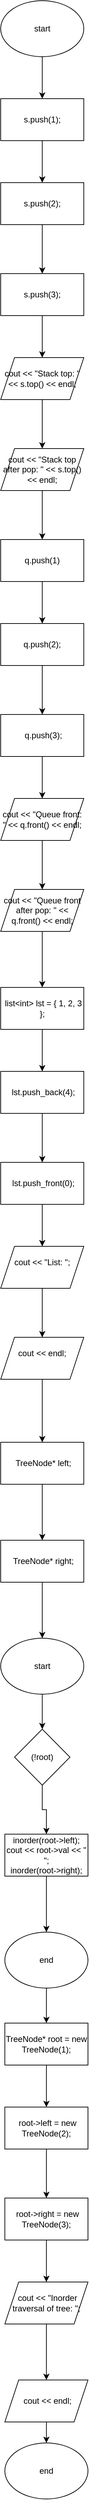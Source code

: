 <mxfile version="24.8.6">
  <diagram name="Сторінка-1" id="Y_Qlw4XwoOMEqOh6s6XM">
    <mxGraphModel dx="1432" dy="820" grid="1" gridSize="10" guides="1" tooltips="1" connect="1" arrows="1" fold="1" page="1" pageScale="1" pageWidth="827" pageHeight="1169" math="0" shadow="0">
      <root>
        <mxCell id="0" />
        <mxCell id="1" parent="0" />
        <mxCell id="0h32Y1fjKy13QdwZdIaJ-30" style="edgeStyle=orthogonalEdgeStyle;rounded=0;orthogonalLoop=1;jettySize=auto;html=1;" edge="1" parent="1" source="0h32Y1fjKy13QdwZdIaJ-1" target="0h32Y1fjKy13QdwZdIaJ-2">
          <mxGeometry relative="1" as="geometry" />
        </mxCell>
        <mxCell id="0h32Y1fjKy13QdwZdIaJ-1" value="start" style="ellipse;whiteSpace=wrap;html=1;" vertex="1" parent="1">
          <mxGeometry x="354" y="10" width="120" height="80" as="geometry" />
        </mxCell>
        <mxCell id="0h32Y1fjKy13QdwZdIaJ-31" style="edgeStyle=orthogonalEdgeStyle;rounded=0;orthogonalLoop=1;jettySize=auto;html=1;" edge="1" parent="1" source="0h32Y1fjKy13QdwZdIaJ-2" target="0h32Y1fjKy13QdwZdIaJ-3">
          <mxGeometry relative="1" as="geometry" />
        </mxCell>
        <mxCell id="0h32Y1fjKy13QdwZdIaJ-2" value="&lt;br&gt; s.push(1);&lt;div&gt;&lt;br/&gt;&lt;/div&gt;" style="rounded=0;whiteSpace=wrap;html=1;" vertex="1" parent="1">
          <mxGeometry x="354" y="150" width="120" height="60" as="geometry" />
        </mxCell>
        <mxCell id="0h32Y1fjKy13QdwZdIaJ-32" style="edgeStyle=orthogonalEdgeStyle;rounded=0;orthogonalLoop=1;jettySize=auto;html=1;" edge="1" parent="1" source="0h32Y1fjKy13QdwZdIaJ-3" target="0h32Y1fjKy13QdwZdIaJ-4">
          <mxGeometry relative="1" as="geometry" />
        </mxCell>
        <mxCell id="0h32Y1fjKy13QdwZdIaJ-3" value="&amp;nbsp;s.push(2);&amp;nbsp;" style="rounded=0;whiteSpace=wrap;html=1;" vertex="1" parent="1">
          <mxGeometry x="354" y="270" width="120" height="60" as="geometry" />
        </mxCell>
        <mxCell id="0h32Y1fjKy13QdwZdIaJ-33" style="edgeStyle=orthogonalEdgeStyle;rounded=0;orthogonalLoop=1;jettySize=auto;html=1;" edge="1" parent="1" source="0h32Y1fjKy13QdwZdIaJ-4" target="0h32Y1fjKy13QdwZdIaJ-5">
          <mxGeometry relative="1" as="geometry" />
        </mxCell>
        <mxCell id="0h32Y1fjKy13QdwZdIaJ-4" value="&lt;br&gt;    s.push(3);&lt;div&gt;&lt;br/&gt;&lt;/div&gt;" style="rounded=0;whiteSpace=wrap;html=1;" vertex="1" parent="1">
          <mxGeometry x="354" y="400" width="120" height="60" as="geometry" />
        </mxCell>
        <mxCell id="0h32Y1fjKy13QdwZdIaJ-34" style="edgeStyle=orthogonalEdgeStyle;rounded=0;orthogonalLoop=1;jettySize=auto;html=1;" edge="1" parent="1" source="0h32Y1fjKy13QdwZdIaJ-5" target="0h32Y1fjKy13QdwZdIaJ-6">
          <mxGeometry relative="1" as="geometry" />
        </mxCell>
        <mxCell id="0h32Y1fjKy13QdwZdIaJ-5" value="cout &amp;lt;&amp;lt; &quot;Stack top: &quot; &amp;lt;&amp;lt; s.top() &amp;lt;&amp;lt; endl;" style="shape=parallelogram;perimeter=parallelogramPerimeter;whiteSpace=wrap;html=1;fixedSize=1;" vertex="1" parent="1">
          <mxGeometry x="354" y="520" width="120" height="60" as="geometry" />
        </mxCell>
        <mxCell id="0h32Y1fjKy13QdwZdIaJ-35" style="edgeStyle=orthogonalEdgeStyle;rounded=0;orthogonalLoop=1;jettySize=auto;html=1;" edge="1" parent="1" source="0h32Y1fjKy13QdwZdIaJ-6" target="0h32Y1fjKy13QdwZdIaJ-7">
          <mxGeometry relative="1" as="geometry" />
        </mxCell>
        <mxCell id="0h32Y1fjKy13QdwZdIaJ-6" value="cout &amp;lt;&amp;lt; &quot;Stack top after pop: &quot; &amp;lt;&amp;lt; s.top() &amp;lt;&amp;lt; endl;" style="shape=parallelogram;perimeter=parallelogramPerimeter;whiteSpace=wrap;html=1;fixedSize=1;" vertex="1" parent="1">
          <mxGeometry x="354" y="650" width="120" height="60" as="geometry" />
        </mxCell>
        <mxCell id="0h32Y1fjKy13QdwZdIaJ-36" style="edgeStyle=orthogonalEdgeStyle;rounded=0;orthogonalLoop=1;jettySize=auto;html=1;" edge="1" parent="1" source="0h32Y1fjKy13QdwZdIaJ-7" target="0h32Y1fjKy13QdwZdIaJ-8">
          <mxGeometry relative="1" as="geometry" />
        </mxCell>
        <mxCell id="0h32Y1fjKy13QdwZdIaJ-7" value="q.push(1)" style="rounded=0;whiteSpace=wrap;html=1;" vertex="1" parent="1">
          <mxGeometry x="354" y="780" width="120" height="60" as="geometry" />
        </mxCell>
        <mxCell id="0h32Y1fjKy13QdwZdIaJ-37" style="edgeStyle=orthogonalEdgeStyle;rounded=0;orthogonalLoop=1;jettySize=auto;html=1;" edge="1" parent="1" source="0h32Y1fjKy13QdwZdIaJ-8" target="0h32Y1fjKy13QdwZdIaJ-9">
          <mxGeometry relative="1" as="geometry" />
        </mxCell>
        <mxCell id="0h32Y1fjKy13QdwZdIaJ-8" value="&lt;br&gt;    q.push(2);&lt;div&gt;&lt;br/&gt;&lt;/div&gt;" style="rounded=0;whiteSpace=wrap;html=1;" vertex="1" parent="1">
          <mxGeometry x="354" y="900" width="120" height="60" as="geometry" />
        </mxCell>
        <mxCell id="0h32Y1fjKy13QdwZdIaJ-38" style="edgeStyle=orthogonalEdgeStyle;rounded=0;orthogonalLoop=1;jettySize=auto;html=1;" edge="1" parent="1" source="0h32Y1fjKy13QdwZdIaJ-9" target="0h32Y1fjKy13QdwZdIaJ-10">
          <mxGeometry relative="1" as="geometry" />
        </mxCell>
        <mxCell id="0h32Y1fjKy13QdwZdIaJ-9" value="&amp;nbsp;q.push(3);" style="rounded=0;whiteSpace=wrap;html=1;" vertex="1" parent="1">
          <mxGeometry x="354" y="1030" width="120" height="60" as="geometry" />
        </mxCell>
        <mxCell id="0h32Y1fjKy13QdwZdIaJ-39" style="edgeStyle=orthogonalEdgeStyle;rounded=0;orthogonalLoop=1;jettySize=auto;html=1;" edge="1" parent="1" source="0h32Y1fjKy13QdwZdIaJ-10" target="0h32Y1fjKy13QdwZdIaJ-11">
          <mxGeometry relative="1" as="geometry" />
        </mxCell>
        <mxCell id="0h32Y1fjKy13QdwZdIaJ-10" value="cout &amp;lt;&amp;lt; &quot;Queue front: &quot; &amp;lt;&amp;lt; q.front() &amp;lt;&amp;lt; endl;" style="shape=parallelogram;perimeter=parallelogramPerimeter;whiteSpace=wrap;html=1;fixedSize=1;" vertex="1" parent="1">
          <mxGeometry x="354" y="1150" width="120" height="60" as="geometry" />
        </mxCell>
        <mxCell id="0h32Y1fjKy13QdwZdIaJ-40" value="" style="edgeStyle=orthogonalEdgeStyle;rounded=0;orthogonalLoop=1;jettySize=auto;html=1;" edge="1" parent="1" source="0h32Y1fjKy13QdwZdIaJ-11" target="0h32Y1fjKy13QdwZdIaJ-12">
          <mxGeometry relative="1" as="geometry">
            <Array as="points">
              <mxPoint x="414" y="1450" />
              <mxPoint x="414" y="1450" />
            </Array>
          </mxGeometry>
        </mxCell>
        <mxCell id="0h32Y1fjKy13QdwZdIaJ-11" value="cout &amp;lt;&amp;lt; &quot;Queue front after pop: &quot; &amp;lt;&amp;lt; q.front() &amp;lt;&amp;lt; endl;" style="shape=parallelogram;perimeter=parallelogramPerimeter;whiteSpace=wrap;html=1;fixedSize=1;" vertex="1" parent="1">
          <mxGeometry x="354" y="1280" width="120" height="60" as="geometry" />
        </mxCell>
        <mxCell id="0h32Y1fjKy13QdwZdIaJ-41" style="edgeStyle=orthogonalEdgeStyle;rounded=0;orthogonalLoop=1;jettySize=auto;html=1;" edge="1" parent="1" source="0h32Y1fjKy13QdwZdIaJ-12" target="0h32Y1fjKy13QdwZdIaJ-13">
          <mxGeometry relative="1" as="geometry" />
        </mxCell>
        <mxCell id="0h32Y1fjKy13QdwZdIaJ-12" value="&amp;nbsp;list&amp;lt;int&amp;gt; lst = { 1, 2, 3 };" style="rounded=0;whiteSpace=wrap;html=1;" vertex="1" parent="1">
          <mxGeometry x="354" y="1420" width="120" height="60" as="geometry" />
        </mxCell>
        <mxCell id="0h32Y1fjKy13QdwZdIaJ-42" style="edgeStyle=orthogonalEdgeStyle;rounded=0;orthogonalLoop=1;jettySize=auto;html=1;" edge="1" parent="1" source="0h32Y1fjKy13QdwZdIaJ-13" target="0h32Y1fjKy13QdwZdIaJ-14">
          <mxGeometry relative="1" as="geometry" />
        </mxCell>
        <mxCell id="0h32Y1fjKy13QdwZdIaJ-13" value="&amp;nbsp;lst.push_back(4);" style="rounded=0;whiteSpace=wrap;html=1;" vertex="1" parent="1">
          <mxGeometry x="354" y="1540" width="120" height="60" as="geometry" />
        </mxCell>
        <mxCell id="0h32Y1fjKy13QdwZdIaJ-43" style="edgeStyle=orthogonalEdgeStyle;rounded=0;orthogonalLoop=1;jettySize=auto;html=1;" edge="1" parent="1" source="0h32Y1fjKy13QdwZdIaJ-14" target="0h32Y1fjKy13QdwZdIaJ-15">
          <mxGeometry relative="1" as="geometry" />
        </mxCell>
        <mxCell id="0h32Y1fjKy13QdwZdIaJ-14" value="&amp;nbsp;lst.push_front(0);" style="rounded=0;whiteSpace=wrap;html=1;" vertex="1" parent="1">
          <mxGeometry x="354" y="1670" width="120" height="60" as="geometry" />
        </mxCell>
        <mxCell id="0h32Y1fjKy13QdwZdIaJ-44" style="edgeStyle=orthogonalEdgeStyle;rounded=0;orthogonalLoop=1;jettySize=auto;html=1;" edge="1" parent="1" source="0h32Y1fjKy13QdwZdIaJ-15" target="0h32Y1fjKy13QdwZdIaJ-16">
          <mxGeometry relative="1" as="geometry" />
        </mxCell>
        <mxCell id="0h32Y1fjKy13QdwZdIaJ-15" value="&#xa; cout &amp;lt;&amp;lt; &quot;List: &quot;;&#xa;&#xa;" style="shape=parallelogram;perimeter=parallelogramPerimeter;whiteSpace=wrap;html=1;fixedSize=1;" vertex="1" parent="1">
          <mxGeometry x="354" y="1790" width="120" height="60" as="geometry" />
        </mxCell>
        <mxCell id="0h32Y1fjKy13QdwZdIaJ-45" style="edgeStyle=orthogonalEdgeStyle;rounded=0;orthogonalLoop=1;jettySize=auto;html=1;" edge="1" parent="1" source="0h32Y1fjKy13QdwZdIaJ-16" target="0h32Y1fjKy13QdwZdIaJ-17">
          <mxGeometry relative="1" as="geometry" />
        </mxCell>
        <mxCell id="0h32Y1fjKy13QdwZdIaJ-16" value="&#xa;cout &amp;lt;&amp;lt; endl;&#xa;&#xa;" style="shape=parallelogram;perimeter=parallelogramPerimeter;whiteSpace=wrap;html=1;fixedSize=1;" vertex="1" parent="1">
          <mxGeometry x="354" y="1920" width="120" height="60" as="geometry" />
        </mxCell>
        <mxCell id="0h32Y1fjKy13QdwZdIaJ-46" style="edgeStyle=orthogonalEdgeStyle;rounded=0;orthogonalLoop=1;jettySize=auto;html=1;entryX=0.5;entryY=0;entryDx=0;entryDy=0;" edge="1" parent="1" source="0h32Y1fjKy13QdwZdIaJ-17" target="0h32Y1fjKy13QdwZdIaJ-18">
          <mxGeometry relative="1" as="geometry" />
        </mxCell>
        <mxCell id="0h32Y1fjKy13QdwZdIaJ-17" value="&amp;nbsp;TreeNode* left;" style="rounded=0;whiteSpace=wrap;html=1;" vertex="1" parent="1">
          <mxGeometry x="354" y="2070" width="120" height="60" as="geometry" />
        </mxCell>
        <mxCell id="0h32Y1fjKy13QdwZdIaJ-19" style="edgeStyle=orthogonalEdgeStyle;rounded=0;orthogonalLoop=1;jettySize=auto;html=1;" edge="1" parent="1" source="0h32Y1fjKy13QdwZdIaJ-18" target="0h32Y1fjKy13QdwZdIaJ-20">
          <mxGeometry relative="1" as="geometry">
            <mxPoint x="414" y="2390" as="targetPoint" />
          </mxGeometry>
        </mxCell>
        <mxCell id="0h32Y1fjKy13QdwZdIaJ-18" value="&amp;nbsp;TreeNode* right;" style="rounded=0;whiteSpace=wrap;html=1;" vertex="1" parent="1">
          <mxGeometry x="354" y="2210" width="120" height="60" as="geometry" />
        </mxCell>
        <mxCell id="0h32Y1fjKy13QdwZdIaJ-47" style="edgeStyle=orthogonalEdgeStyle;rounded=0;orthogonalLoop=1;jettySize=auto;html=1;" edge="1" parent="1" source="0h32Y1fjKy13QdwZdIaJ-20" target="0h32Y1fjKy13QdwZdIaJ-21">
          <mxGeometry relative="1" as="geometry" />
        </mxCell>
        <mxCell id="0h32Y1fjKy13QdwZdIaJ-20" value="start" style="ellipse;whiteSpace=wrap;html=1;" vertex="1" parent="1">
          <mxGeometry x="354" y="2350" width="120" height="80" as="geometry" />
        </mxCell>
        <mxCell id="0h32Y1fjKy13QdwZdIaJ-48" style="edgeStyle=orthogonalEdgeStyle;rounded=0;orthogonalLoop=1;jettySize=auto;html=1;" edge="1" parent="1" source="0h32Y1fjKy13QdwZdIaJ-21" target="0h32Y1fjKy13QdwZdIaJ-22">
          <mxGeometry relative="1" as="geometry" />
        </mxCell>
        <mxCell id="0h32Y1fjKy13QdwZdIaJ-21" value="(!root)" style="rhombus;whiteSpace=wrap;html=1;" vertex="1" parent="1">
          <mxGeometry x="374" y="2480" width="80" height="80" as="geometry" />
        </mxCell>
        <mxCell id="0h32Y1fjKy13QdwZdIaJ-49" style="edgeStyle=orthogonalEdgeStyle;rounded=0;orthogonalLoop=1;jettySize=auto;html=1;" edge="1" parent="1" source="0h32Y1fjKy13QdwZdIaJ-22" target="0h32Y1fjKy13QdwZdIaJ-23">
          <mxGeometry relative="1" as="geometry" />
        </mxCell>
        <mxCell id="0h32Y1fjKy13QdwZdIaJ-22" value="inorder(root-&amp;gt;left);&lt;br/&gt;    cout &amp;lt;&amp;lt; root-&amp;gt;val &amp;lt;&amp;lt; &quot; &quot;;&lt;br/&gt;    inorder(root-&amp;gt;right);" style="rounded=0;whiteSpace=wrap;html=1;" vertex="1" parent="1">
          <mxGeometry x="360" y="2630" width="120" height="60" as="geometry" />
        </mxCell>
        <mxCell id="0h32Y1fjKy13QdwZdIaJ-50" style="edgeStyle=orthogonalEdgeStyle;rounded=0;orthogonalLoop=1;jettySize=auto;html=1;" edge="1" parent="1" source="0h32Y1fjKy13QdwZdIaJ-23" target="0h32Y1fjKy13QdwZdIaJ-24">
          <mxGeometry relative="1" as="geometry" />
        </mxCell>
        <mxCell id="0h32Y1fjKy13QdwZdIaJ-23" value="end" style="ellipse;whiteSpace=wrap;html=1;" vertex="1" parent="1">
          <mxGeometry x="360" y="2770" width="120" height="80" as="geometry" />
        </mxCell>
        <mxCell id="0h32Y1fjKy13QdwZdIaJ-51" style="edgeStyle=orthogonalEdgeStyle;rounded=0;orthogonalLoop=1;jettySize=auto;html=1;" edge="1" parent="1" source="0h32Y1fjKy13QdwZdIaJ-24" target="0h32Y1fjKy13QdwZdIaJ-25">
          <mxGeometry relative="1" as="geometry" />
        </mxCell>
        <mxCell id="0h32Y1fjKy13QdwZdIaJ-24" value="TreeNode* root = new TreeNode(1);" style="rounded=0;whiteSpace=wrap;html=1;" vertex="1" parent="1">
          <mxGeometry x="360" y="2900" width="120" height="60" as="geometry" />
        </mxCell>
        <mxCell id="0h32Y1fjKy13QdwZdIaJ-52" style="edgeStyle=orthogonalEdgeStyle;rounded=0;orthogonalLoop=1;jettySize=auto;html=1;" edge="1" parent="1" source="0h32Y1fjKy13QdwZdIaJ-25" target="0h32Y1fjKy13QdwZdIaJ-26">
          <mxGeometry relative="1" as="geometry" />
        </mxCell>
        <mxCell id="0h32Y1fjKy13QdwZdIaJ-25" value="&amp;nbsp;root-&amp;gt;left = new TreeNode(2);" style="rounded=0;whiteSpace=wrap;html=1;" vertex="1" parent="1">
          <mxGeometry x="360" y="3020" width="120" height="60" as="geometry" />
        </mxCell>
        <mxCell id="0h32Y1fjKy13QdwZdIaJ-53" style="edgeStyle=orthogonalEdgeStyle;rounded=0;orthogonalLoop=1;jettySize=auto;html=1;" edge="1" parent="1" source="0h32Y1fjKy13QdwZdIaJ-26" target="0h32Y1fjKy13QdwZdIaJ-27">
          <mxGeometry relative="1" as="geometry" />
        </mxCell>
        <mxCell id="0h32Y1fjKy13QdwZdIaJ-26" value="&amp;nbsp;root-&amp;gt;right = new TreeNode(3);" style="rounded=0;whiteSpace=wrap;html=1;" vertex="1" parent="1">
          <mxGeometry x="360" y="3150" width="120" height="60" as="geometry" />
        </mxCell>
        <mxCell id="0h32Y1fjKy13QdwZdIaJ-54" style="edgeStyle=orthogonalEdgeStyle;rounded=0;orthogonalLoop=1;jettySize=auto;html=1;" edge="1" parent="1" source="0h32Y1fjKy13QdwZdIaJ-27" target="0h32Y1fjKy13QdwZdIaJ-28">
          <mxGeometry relative="1" as="geometry" />
        </mxCell>
        <mxCell id="0h32Y1fjKy13QdwZdIaJ-27" value="&amp;nbsp;cout &amp;lt;&amp;lt; &quot;Inorder traversal of tree: &quot;;" style="shape=parallelogram;perimeter=parallelogramPerimeter;whiteSpace=wrap;html=1;fixedSize=1;" vertex="1" parent="1">
          <mxGeometry x="360" y="3270" width="120" height="60" as="geometry" />
        </mxCell>
        <mxCell id="0h32Y1fjKy13QdwZdIaJ-55" style="edgeStyle=orthogonalEdgeStyle;rounded=0;orthogonalLoop=1;jettySize=auto;html=1;" edge="1" parent="1" source="0h32Y1fjKy13QdwZdIaJ-28" target="0h32Y1fjKy13QdwZdIaJ-29">
          <mxGeometry relative="1" as="geometry" />
        </mxCell>
        <mxCell id="0h32Y1fjKy13QdwZdIaJ-28" value="&amp;nbsp;cout &amp;lt;&amp;lt; endl;" style="shape=parallelogram;perimeter=parallelogramPerimeter;whiteSpace=wrap;html=1;fixedSize=1;" vertex="1" parent="1">
          <mxGeometry x="360" y="3410" width="120" height="60" as="geometry" />
        </mxCell>
        <mxCell id="0h32Y1fjKy13QdwZdIaJ-29" value="end" style="ellipse;whiteSpace=wrap;html=1;" vertex="1" parent="1">
          <mxGeometry x="360" y="3500" width="120" height="80" as="geometry" />
        </mxCell>
      </root>
    </mxGraphModel>
  </diagram>
</mxfile>
